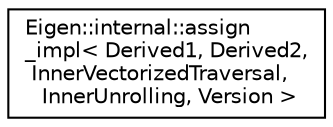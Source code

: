 digraph "Graphical Class Hierarchy"
{
  edge [fontname="Helvetica",fontsize="10",labelfontname="Helvetica",labelfontsize="10"];
  node [fontname="Helvetica",fontsize="10",shape=record];
  rankdir="LR";
  Node1 [label="Eigen::internal::assign\l_impl\< Derived1, Derived2,\l InnerVectorizedTraversal,\l InnerUnrolling, Version \>",height=0.2,width=0.4,color="black", fillcolor="white", style="filled",URL="$struct_eigen_1_1internal_1_1assign__impl_3_01_derived1_00_01_derived2_00_01_inner_vectorized_tra8d132ae8b3a528eb1aea3c0c04289c62.html"];
}
